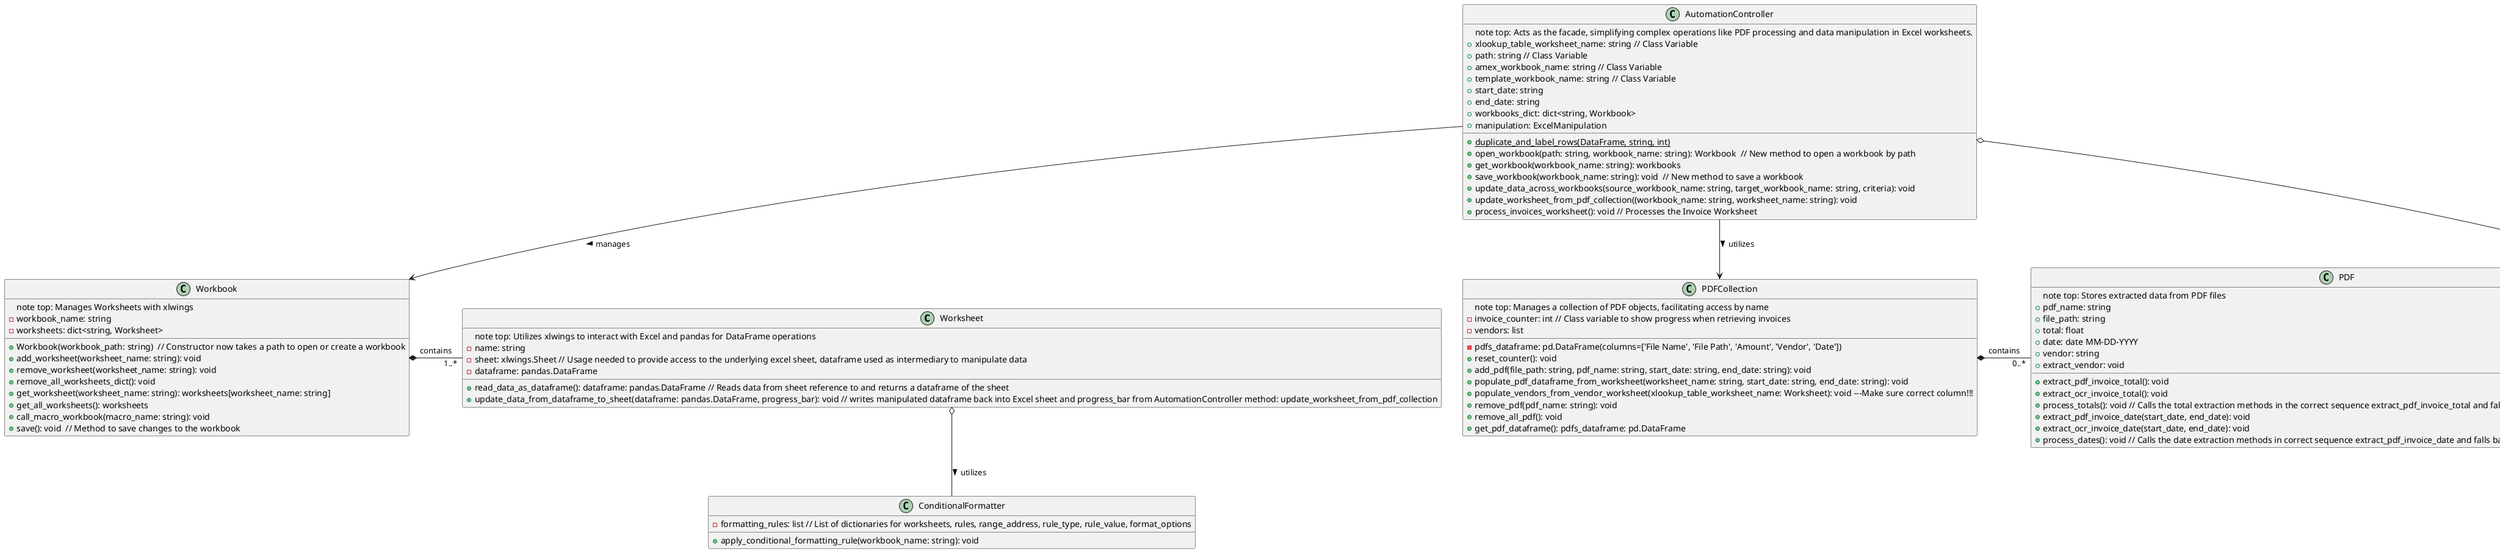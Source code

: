 @startuml
'https://plantuml.com/class-diagram

class Worksheet {
    note top: Utilizes xlwings to interact with Excel and pandas for DataFrame operations
    - name: string
    - sheet: xlwings.Sheet // Usage needed to provide access to the underlying excel sheet, dataframe used as intermediary to manipulate data
    - dataframe: pandas.DataFrame
    + read_data_as_dataframe(): dataframe: pandas.DataFrame // Reads data from sheet reference to and returns a dataframe of the sheet
    + update_data_from_dataframe_to_sheet(dataframe: pandas.DataFrame, progress_bar): void // writes manipulated dataframe back into Excel sheet and progress_bar from AutomationController method: update_worksheet_from_pdf_collection
}

class ConditionalFormatter {
    - formatting_rules: list // List of dictionaries for worksheets, rules, range_address, rule_type, rule_value, format_options
    + apply_conditional_formatting_rule(workbook_name: string): void
}

class Workbook {
    note top: Manages Worksheets with xlwings
    - workbook_name: string
    - worksheets: dict<string, Worksheet>
    + Workbook(workbook_path: string)  // Constructor now takes a path to open or create a workbook
    + add_worksheet(worksheet_name: string): void
    + remove_worksheet(worksheet_name: string): void
    + remove_all_worksheets_dict(): void
    + get_worksheet(worksheet_name: string): worksheets[worksheet_name: string]
    + get_all_worksheets(): worksheets
    + call_macro_workbook(macro_name: string): void
    + save(): void  // Method to save changes to the workbook
}

class PDF {
    note top: Stores extracted data from PDF files
    + pdf_name: string
    + file_path: string
    + total: float
    + date: date MM-DD-YYYY
    + vendor: string
    + extract_pdf_invoice_total(): void
    + extract_ocr_invoice_total(): void
    + process_totals(): void // Calls the total extraction methods in the correct sequence extract_pdf_invoice_total and falls back to extract_ocr_invoice_total
    + extract_pdf_invoice_date(start_date, end_date): void
    + extract_ocr_invoice_date(start_date, end_date): void
    + process_dates(): void // Calls the date extraction methods in correct sequence extract_pdf_invoice_date and falls back to extract_ocr_invoice_date
    + extract_vendor: void
}

class PDFCollection {
    note top: Manages a collection of PDF objects, facilitating access by name
    - invoice_counter: int // Class variable to show progress when retrieving invoices
    - pdfs_dataframe: pd.DataFrame(columns=['File Name', 'File Path', 'Amount', 'Vendor', 'Date'])
    - vendors: list
    + reset_counter(): void
    + add_pdf(file_path: string, pdf_name: string, start_date: string, end_date: string): void
    + populate_pdf_dataframe_from_worksheet(worksheet_name: string, start_date: string, end_date: string): void
    + populate_vendors_from_vendor_worksheet(xlookup_table_worksheet_name: Worksheet): void ---Make sure correct column!!!
    + remove_pdf(pdf_name: string): void
    + remove_all_pdf(): void
'    + aggregate_data_for_worksheet_update(): void
    + get_pdf_dataframe(): pdfs_dataframe: pd.DataFrame
}

class DataManipulation {
    note top: Handles the complex data manipulation tasks for AutomationController; acts as utility class
   + {static} find_matching_transactions(invoice_df: pd.DataFrame, transaction_df: pd.DataFrame): void
   + {static} match_transaction(invoice_row, transaction_details_df: pd.DataFrame, matched_transactions: set): void
   + {static} find_combinations(transaction, target_amount: float): void
}

class AutomationController {
    note top: Acts as the facade, simplifying complex operations like PDF processing and data manipulation in Excel worksheets.
    + xlookup_table_worksheet_name: string // Class Variable
    + path: string // Class Variable
    + amex_workbook_name: string // Class Variable
    + template_workbook_name: string // Class Variable
    + start_date: string
    + end_date: string
    + workbooks_dict: dict<string, Workbook>
    + manipulation: ExcelManipulation
    + {static} duplicate_and_label_rows(DataFrame, string, int)
    + open_workbook(path: string, workbook_name: string): Workbook  // New method to open a workbook by path
    + get_workbook(workbook_name: string): workbooks
    + save_workbook(workbook_name: string): void  // New method to save a workbook
    + update_data_across_workbooks(source_workbook_name: string, target_workbook_name: string, criteria): void
    + update_worksheet_from_pdf_collection((workbook_name: string, worksheet_name: string): void
    + process_invoices_worksheet(): void // Processes the Invoice Worksheet
}

Workbook *- "1..*" Worksheet : contains
Worksheet o-- ConditionalFormatter: utilizes >
PDFCollection *- "0..*" PDF : contains
AutomationController --> Workbook : manages >
AutomationController o-- DataManipulation: utilizes >
AutomationController --> PDFCollection : utilizes >

@enduml
